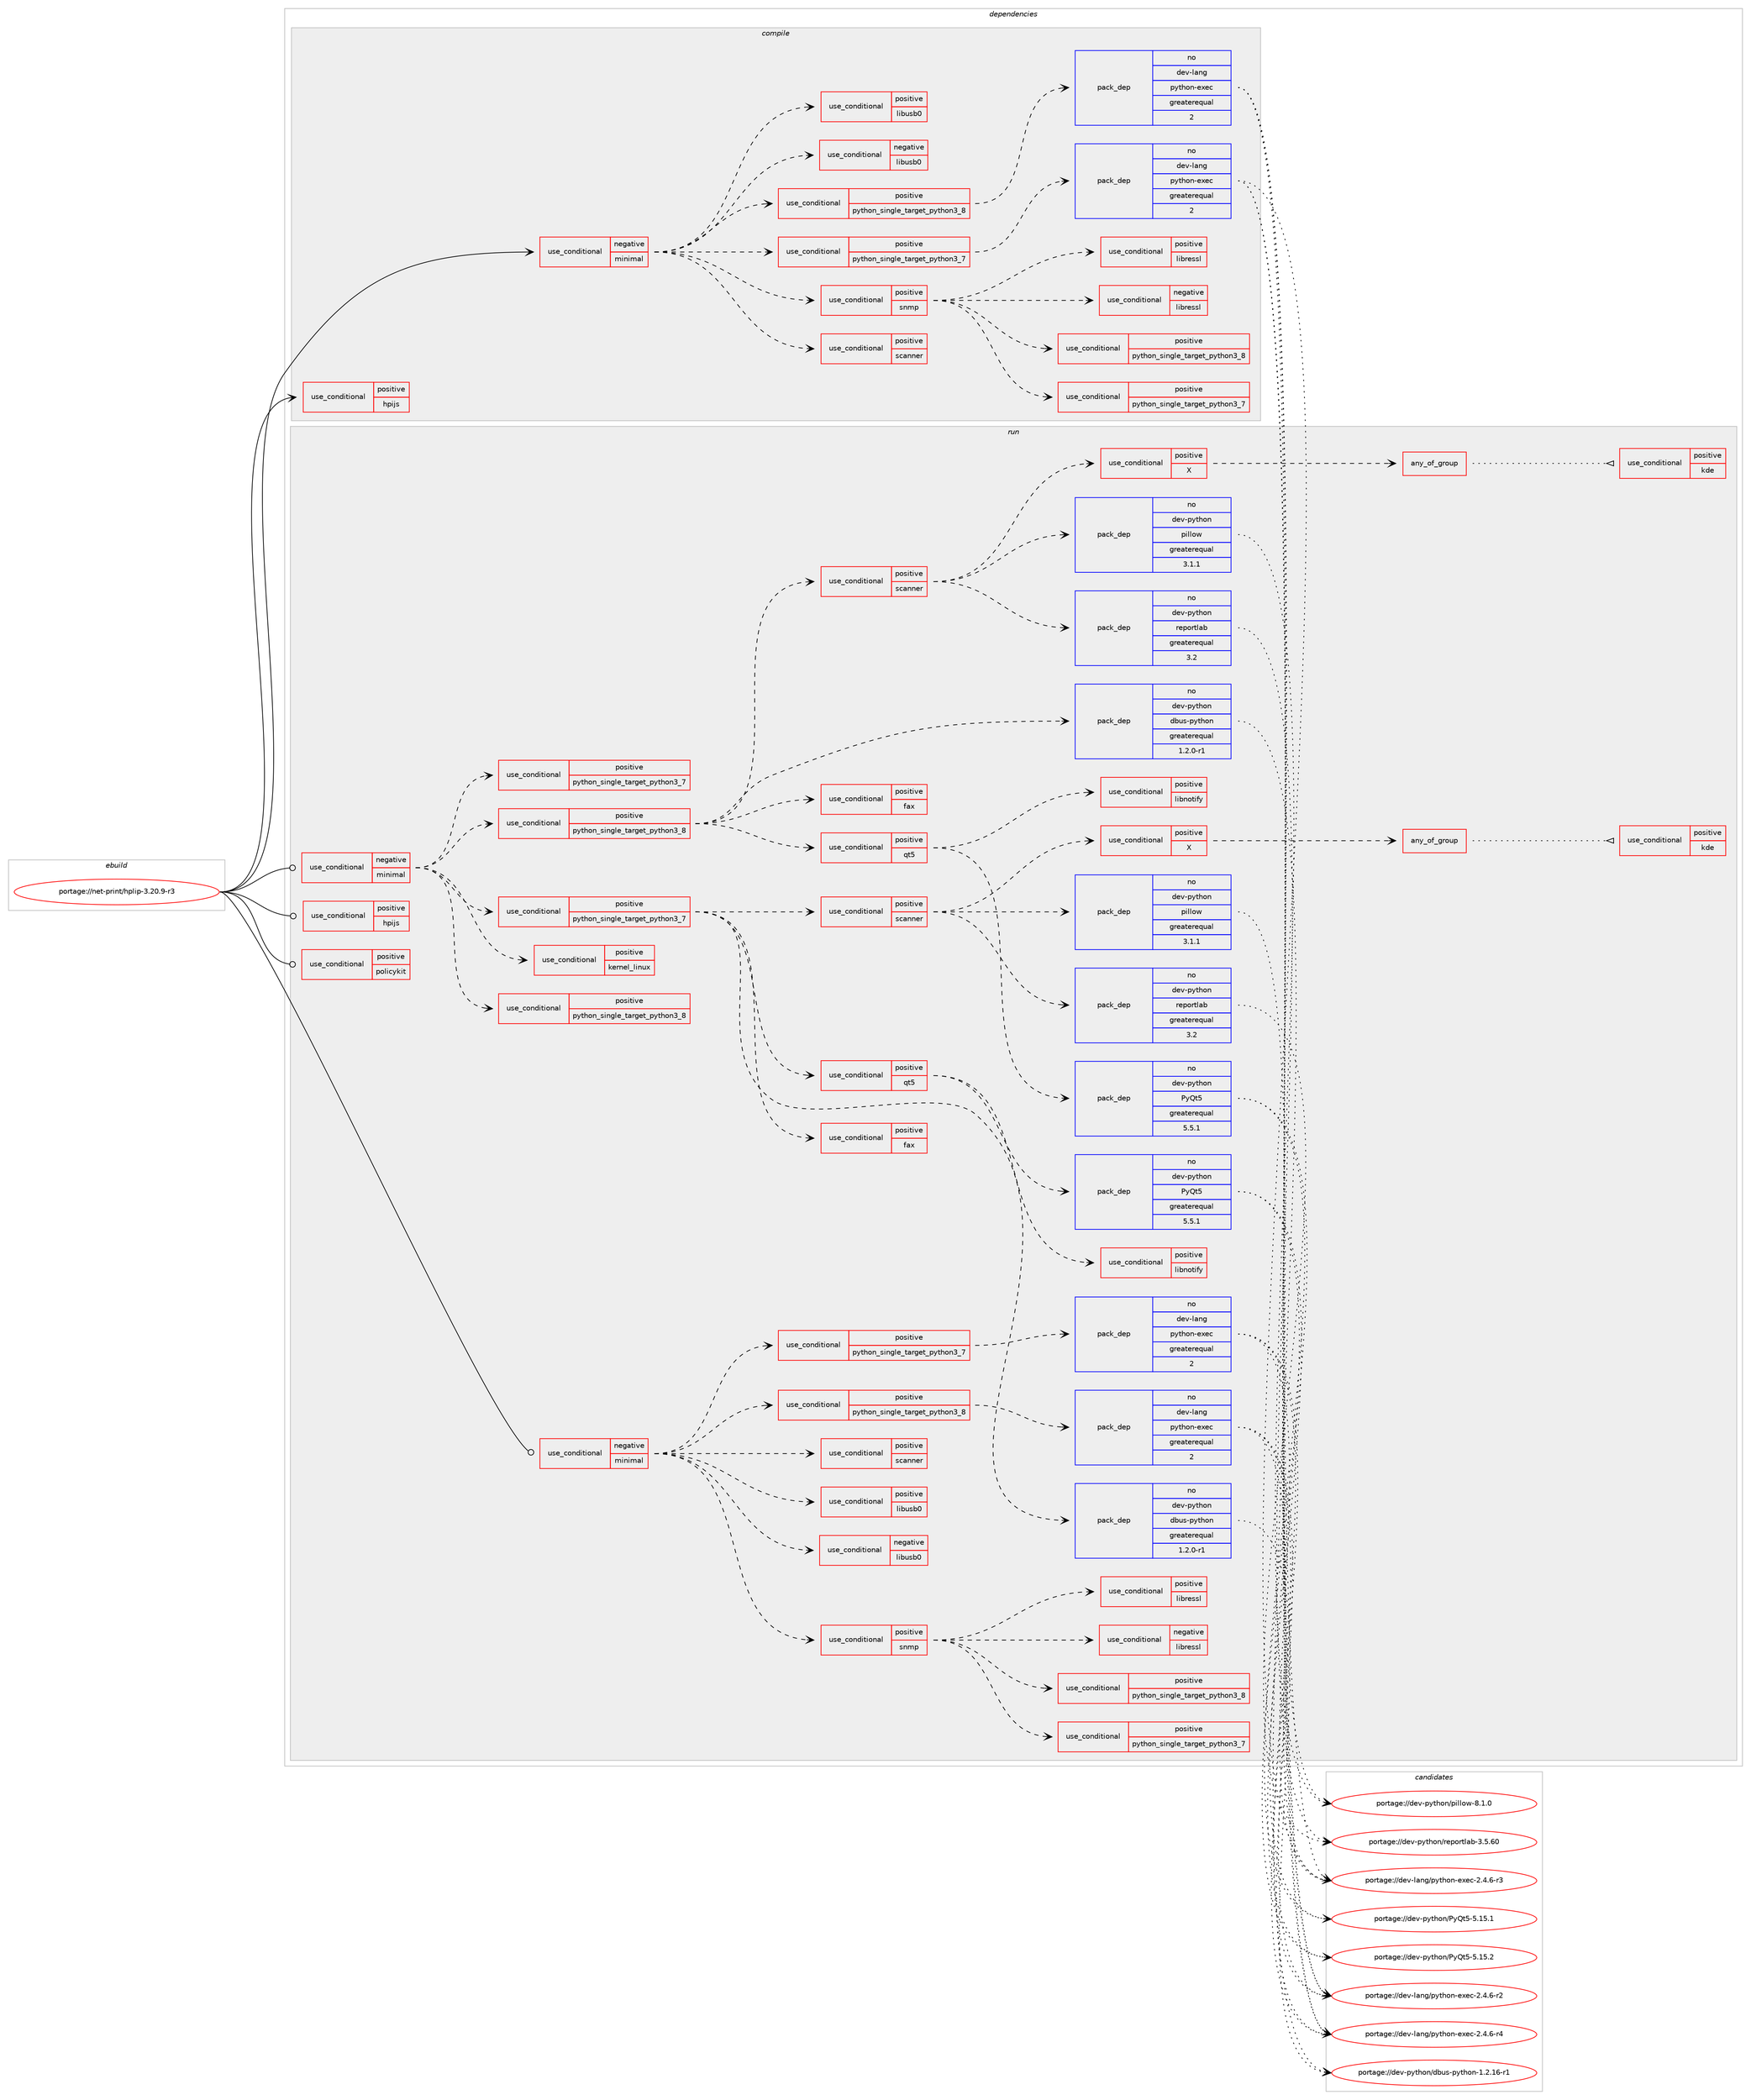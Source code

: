 digraph prolog {

# *************
# Graph options
# *************

newrank=true;
concentrate=true;
compound=true;
graph [rankdir=LR,fontname=Helvetica,fontsize=10,ranksep=1.5];#, ranksep=2.5, nodesep=0.2];
edge  [arrowhead=vee];
node  [fontname=Helvetica,fontsize=10];

# **********
# The ebuild
# **********

subgraph cluster_leftcol {
color=gray;
rank=same;
label=<<i>ebuild</i>>;
id [label="portage://net-print/hplip-3.20.9-r3", color=red, width=4, href="../net-print/hplip-3.20.9-r3.svg"];
}

# ****************
# The dependencies
# ****************

subgraph cluster_midcol {
color=gray;
label=<<i>dependencies</i>>;
subgraph cluster_compile {
fillcolor="#eeeeee";
style=filled;
label=<<i>compile</i>>;
subgraph cond1633 {
dependency2398 [label=<<TABLE BORDER="0" CELLBORDER="1" CELLSPACING="0" CELLPADDING="4"><TR><TD ROWSPAN="3" CELLPADDING="10">use_conditional</TD></TR><TR><TD>negative</TD></TR><TR><TD>minimal</TD></TR></TABLE>>, shape=none, color=red];
subgraph cond1634 {
dependency2399 [label=<<TABLE BORDER="0" CELLBORDER="1" CELLSPACING="0" CELLPADDING="4"><TR><TD ROWSPAN="3" CELLPADDING="10">use_conditional</TD></TR><TR><TD>positive</TD></TR><TR><TD>python_single_target_python3_7</TD></TR></TABLE>>, shape=none, color=red];
# *** BEGIN UNKNOWN DEPENDENCY TYPE (TODO) ***
# dependency2399 -> package_dependency(portage://net-print/hplip-3.20.9-r3,install,no,dev-lang,python,none,[,,],[slot(3.7)],[use(enable(threads),positive),use(enable(xml),none)])
# *** END UNKNOWN DEPENDENCY TYPE (TODO) ***

subgraph pack722 {
dependency2400 [label=<<TABLE BORDER="0" CELLBORDER="1" CELLSPACING="0" CELLPADDING="4" WIDTH="220"><TR><TD ROWSPAN="6" CELLPADDING="30">pack_dep</TD></TR><TR><TD WIDTH="110">no</TD></TR><TR><TD>dev-lang</TD></TR><TR><TD>python-exec</TD></TR><TR><TD>greaterequal</TD></TR><TR><TD>2</TD></TR></TABLE>>, shape=none, color=blue];
}
dependency2399:e -> dependency2400:w [weight=20,style="dashed",arrowhead="vee"];
}
dependency2398:e -> dependency2399:w [weight=20,style="dashed",arrowhead="vee"];
subgraph cond1635 {
dependency2401 [label=<<TABLE BORDER="0" CELLBORDER="1" CELLSPACING="0" CELLPADDING="4"><TR><TD ROWSPAN="3" CELLPADDING="10">use_conditional</TD></TR><TR><TD>positive</TD></TR><TR><TD>python_single_target_python3_8</TD></TR></TABLE>>, shape=none, color=red];
# *** BEGIN UNKNOWN DEPENDENCY TYPE (TODO) ***
# dependency2401 -> package_dependency(portage://net-print/hplip-3.20.9-r3,install,no,dev-lang,python,none,[,,],[slot(3.8)],[use(enable(threads),positive),use(enable(xml),none)])
# *** END UNKNOWN DEPENDENCY TYPE (TODO) ***

subgraph pack723 {
dependency2402 [label=<<TABLE BORDER="0" CELLBORDER="1" CELLSPACING="0" CELLPADDING="4" WIDTH="220"><TR><TD ROWSPAN="6" CELLPADDING="30">pack_dep</TD></TR><TR><TD WIDTH="110">no</TD></TR><TR><TD>dev-lang</TD></TR><TR><TD>python-exec</TD></TR><TR><TD>greaterequal</TD></TR><TR><TD>2</TD></TR></TABLE>>, shape=none, color=blue];
}
dependency2401:e -> dependency2402:w [weight=20,style="dashed",arrowhead="vee"];
}
dependency2398:e -> dependency2401:w [weight=20,style="dashed",arrowhead="vee"];
# *** BEGIN UNKNOWN DEPENDENCY TYPE (TODO) ***
# dependency2398 -> package_dependency(portage://net-print/hplip-3.20.9-r3,install,no,sys-apps,dbus,none,[,,],[],[])
# *** END UNKNOWN DEPENDENCY TYPE (TODO) ***

subgraph cond1636 {
dependency2403 [label=<<TABLE BORDER="0" CELLBORDER="1" CELLSPACING="0" CELLPADDING="4"><TR><TD ROWSPAN="3" CELLPADDING="10">use_conditional</TD></TR><TR><TD>negative</TD></TR><TR><TD>libusb0</TD></TR></TABLE>>, shape=none, color=red];
# *** BEGIN UNKNOWN DEPENDENCY TYPE (TODO) ***
# dependency2403 -> package_dependency(portage://net-print/hplip-3.20.9-r3,install,no,virtual,libusb,none,[,,],[slot(1)],[])
# *** END UNKNOWN DEPENDENCY TYPE (TODO) ***

}
dependency2398:e -> dependency2403:w [weight=20,style="dashed",arrowhead="vee"];
subgraph cond1637 {
dependency2404 [label=<<TABLE BORDER="0" CELLBORDER="1" CELLSPACING="0" CELLPADDING="4"><TR><TD ROWSPAN="3" CELLPADDING="10">use_conditional</TD></TR><TR><TD>positive</TD></TR><TR><TD>libusb0</TD></TR></TABLE>>, shape=none, color=red];
# *** BEGIN UNKNOWN DEPENDENCY TYPE (TODO) ***
# dependency2404 -> package_dependency(portage://net-print/hplip-3.20.9-r3,install,no,virtual,libusb,none,[,,],[slot(0)],[])
# *** END UNKNOWN DEPENDENCY TYPE (TODO) ***

}
dependency2398:e -> dependency2404:w [weight=20,style="dashed",arrowhead="vee"];
subgraph cond1638 {
dependency2405 [label=<<TABLE BORDER="0" CELLBORDER="1" CELLSPACING="0" CELLPADDING="4"><TR><TD ROWSPAN="3" CELLPADDING="10">use_conditional</TD></TR><TR><TD>positive</TD></TR><TR><TD>scanner</TD></TR></TABLE>>, shape=none, color=red];
# *** BEGIN UNKNOWN DEPENDENCY TYPE (TODO) ***
# dependency2405 -> package_dependency(portage://net-print/hplip-3.20.9-r3,install,no,media-gfx,sane-backends,none,[,,],[],[])
# *** END UNKNOWN DEPENDENCY TYPE (TODO) ***

}
dependency2398:e -> dependency2405:w [weight=20,style="dashed",arrowhead="vee"];
subgraph cond1639 {
dependency2406 [label=<<TABLE BORDER="0" CELLBORDER="1" CELLSPACING="0" CELLPADDING="4"><TR><TD ROWSPAN="3" CELLPADDING="10">use_conditional</TD></TR><TR><TD>positive</TD></TR><TR><TD>snmp</TD></TR></TABLE>>, shape=none, color=red];
subgraph cond1640 {
dependency2407 [label=<<TABLE BORDER="0" CELLBORDER="1" CELLSPACING="0" CELLPADDING="4"><TR><TD ROWSPAN="3" CELLPADDING="10">use_conditional</TD></TR><TR><TD>negative</TD></TR><TR><TD>libressl</TD></TR></TABLE>>, shape=none, color=red];
# *** BEGIN UNKNOWN DEPENDENCY TYPE (TODO) ***
# dependency2407 -> package_dependency(portage://net-print/hplip-3.20.9-r3,install,no,dev-libs,openssl,none,[,,],[slot(0),equal],[])
# *** END UNKNOWN DEPENDENCY TYPE (TODO) ***

}
dependency2406:e -> dependency2407:w [weight=20,style="dashed",arrowhead="vee"];
subgraph cond1641 {
dependency2408 [label=<<TABLE BORDER="0" CELLBORDER="1" CELLSPACING="0" CELLPADDING="4"><TR><TD ROWSPAN="3" CELLPADDING="10">use_conditional</TD></TR><TR><TD>positive</TD></TR><TR><TD>libressl</TD></TR></TABLE>>, shape=none, color=red];
# *** BEGIN UNKNOWN DEPENDENCY TYPE (TODO) ***
# dependency2408 -> package_dependency(portage://net-print/hplip-3.20.9-r3,install,no,dev-libs,libressl,none,[,,],any_same_slot,[])
# *** END UNKNOWN DEPENDENCY TYPE (TODO) ***

}
dependency2406:e -> dependency2408:w [weight=20,style="dashed",arrowhead="vee"];
# *** BEGIN UNKNOWN DEPENDENCY TYPE (TODO) ***
# dependency2406 -> package_dependency(portage://net-print/hplip-3.20.9-r3,install,no,net-analyzer,net-snmp,none,[,,],any_same_slot,[])
# *** END UNKNOWN DEPENDENCY TYPE (TODO) ***

subgraph cond1642 {
dependency2409 [label=<<TABLE BORDER="0" CELLBORDER="1" CELLSPACING="0" CELLPADDING="4"><TR><TD ROWSPAN="3" CELLPADDING="10">use_conditional</TD></TR><TR><TD>positive</TD></TR><TR><TD>python_single_target_python3_7</TD></TR></TABLE>>, shape=none, color=red];
# *** BEGIN UNKNOWN DEPENDENCY TYPE (TODO) ***
# dependency2409 -> package_dependency(portage://net-print/hplip-3.20.9-r3,install,no,net-dns,avahi,none,[,,],[],[use(enable(dbus),none),use(enable(python_targets_python3_7),negative)])
# *** END UNKNOWN DEPENDENCY TYPE (TODO) ***

}
dependency2406:e -> dependency2409:w [weight=20,style="dashed",arrowhead="vee"];
subgraph cond1643 {
dependency2410 [label=<<TABLE BORDER="0" CELLBORDER="1" CELLSPACING="0" CELLPADDING="4"><TR><TD ROWSPAN="3" CELLPADDING="10">use_conditional</TD></TR><TR><TD>positive</TD></TR><TR><TD>python_single_target_python3_8</TD></TR></TABLE>>, shape=none, color=red];
# *** BEGIN UNKNOWN DEPENDENCY TYPE (TODO) ***
# dependency2410 -> package_dependency(portage://net-print/hplip-3.20.9-r3,install,no,net-dns,avahi,none,[,,],[],[use(enable(dbus),none),use(enable(python_targets_python3_8),negative)])
# *** END UNKNOWN DEPENDENCY TYPE (TODO) ***

}
dependency2406:e -> dependency2410:w [weight=20,style="dashed",arrowhead="vee"];
}
dependency2398:e -> dependency2406:w [weight=20,style="dashed",arrowhead="vee"];
}
id:e -> dependency2398:w [weight=20,style="solid",arrowhead="vee"];
subgraph cond1644 {
dependency2411 [label=<<TABLE BORDER="0" CELLBORDER="1" CELLSPACING="0" CELLPADDING="4"><TR><TD ROWSPAN="3" CELLPADDING="10">use_conditional</TD></TR><TR><TD>positive</TD></TR><TR><TD>hpijs</TD></TR></TABLE>>, shape=none, color=red];
# *** BEGIN UNKNOWN DEPENDENCY TYPE (TODO) ***
# dependency2411 -> package_dependency(portage://net-print/hplip-3.20.9-r3,install,no,net-print,cups-filters,none,[,,],[],[use(enable(foomatic),none)])
# *** END UNKNOWN DEPENDENCY TYPE (TODO) ***

}
id:e -> dependency2411:w [weight=20,style="solid",arrowhead="vee"];
# *** BEGIN UNKNOWN DEPENDENCY TYPE (TODO) ***
# id -> package_dependency(portage://net-print/hplip-3.20.9-r3,install,no,net-print,cups,none,[,,],[],[])
# *** END UNKNOWN DEPENDENCY TYPE (TODO) ***

# *** BEGIN UNKNOWN DEPENDENCY TYPE (TODO) ***
# id -> package_dependency(portage://net-print/hplip-3.20.9-r3,install,no,virtual,jpeg,none,[,,],[slot(0)],[])
# *** END UNKNOWN DEPENDENCY TYPE (TODO) ***

}
subgraph cluster_compileandrun {
fillcolor="#eeeeee";
style=filled;
label=<<i>compile and run</i>>;
}
subgraph cluster_run {
fillcolor="#eeeeee";
style=filled;
label=<<i>run</i>>;
subgraph cond1645 {
dependency2412 [label=<<TABLE BORDER="0" CELLBORDER="1" CELLSPACING="0" CELLPADDING="4"><TR><TD ROWSPAN="3" CELLPADDING="10">use_conditional</TD></TR><TR><TD>negative</TD></TR><TR><TD>minimal</TD></TR></TABLE>>, shape=none, color=red];
subgraph cond1646 {
dependency2413 [label=<<TABLE BORDER="0" CELLBORDER="1" CELLSPACING="0" CELLPADDING="4"><TR><TD ROWSPAN="3" CELLPADDING="10">use_conditional</TD></TR><TR><TD>positive</TD></TR><TR><TD>python_single_target_python3_7</TD></TR></TABLE>>, shape=none, color=red];
# *** BEGIN UNKNOWN DEPENDENCY TYPE (TODO) ***
# dependency2413 -> package_dependency(portage://net-print/hplip-3.20.9-r3,run,no,dev-lang,python,none,[,,],[slot(3.7)],[use(enable(threads),positive),use(enable(xml),none)])
# *** END UNKNOWN DEPENDENCY TYPE (TODO) ***

subgraph pack724 {
dependency2414 [label=<<TABLE BORDER="0" CELLBORDER="1" CELLSPACING="0" CELLPADDING="4" WIDTH="220"><TR><TD ROWSPAN="6" CELLPADDING="30">pack_dep</TD></TR><TR><TD WIDTH="110">no</TD></TR><TR><TD>dev-lang</TD></TR><TR><TD>python-exec</TD></TR><TR><TD>greaterequal</TD></TR><TR><TD>2</TD></TR></TABLE>>, shape=none, color=blue];
}
dependency2413:e -> dependency2414:w [weight=20,style="dashed",arrowhead="vee"];
}
dependency2412:e -> dependency2413:w [weight=20,style="dashed",arrowhead="vee"];
subgraph cond1647 {
dependency2415 [label=<<TABLE BORDER="0" CELLBORDER="1" CELLSPACING="0" CELLPADDING="4"><TR><TD ROWSPAN="3" CELLPADDING="10">use_conditional</TD></TR><TR><TD>positive</TD></TR><TR><TD>python_single_target_python3_8</TD></TR></TABLE>>, shape=none, color=red];
# *** BEGIN UNKNOWN DEPENDENCY TYPE (TODO) ***
# dependency2415 -> package_dependency(portage://net-print/hplip-3.20.9-r3,run,no,dev-lang,python,none,[,,],[slot(3.8)],[use(enable(threads),positive),use(enable(xml),none)])
# *** END UNKNOWN DEPENDENCY TYPE (TODO) ***

subgraph pack725 {
dependency2416 [label=<<TABLE BORDER="0" CELLBORDER="1" CELLSPACING="0" CELLPADDING="4" WIDTH="220"><TR><TD ROWSPAN="6" CELLPADDING="30">pack_dep</TD></TR><TR><TD WIDTH="110">no</TD></TR><TR><TD>dev-lang</TD></TR><TR><TD>python-exec</TD></TR><TR><TD>greaterequal</TD></TR><TR><TD>2</TD></TR></TABLE>>, shape=none, color=blue];
}
dependency2415:e -> dependency2416:w [weight=20,style="dashed",arrowhead="vee"];
}
dependency2412:e -> dependency2415:w [weight=20,style="dashed",arrowhead="vee"];
# *** BEGIN UNKNOWN DEPENDENCY TYPE (TODO) ***
# dependency2412 -> package_dependency(portage://net-print/hplip-3.20.9-r3,run,no,sys-apps,dbus,none,[,,],[],[])
# *** END UNKNOWN DEPENDENCY TYPE (TODO) ***

subgraph cond1648 {
dependency2417 [label=<<TABLE BORDER="0" CELLBORDER="1" CELLSPACING="0" CELLPADDING="4"><TR><TD ROWSPAN="3" CELLPADDING="10">use_conditional</TD></TR><TR><TD>negative</TD></TR><TR><TD>libusb0</TD></TR></TABLE>>, shape=none, color=red];
# *** BEGIN UNKNOWN DEPENDENCY TYPE (TODO) ***
# dependency2417 -> package_dependency(portage://net-print/hplip-3.20.9-r3,run,no,virtual,libusb,none,[,,],[slot(1)],[])
# *** END UNKNOWN DEPENDENCY TYPE (TODO) ***

}
dependency2412:e -> dependency2417:w [weight=20,style="dashed",arrowhead="vee"];
subgraph cond1649 {
dependency2418 [label=<<TABLE BORDER="0" CELLBORDER="1" CELLSPACING="0" CELLPADDING="4"><TR><TD ROWSPAN="3" CELLPADDING="10">use_conditional</TD></TR><TR><TD>positive</TD></TR><TR><TD>libusb0</TD></TR></TABLE>>, shape=none, color=red];
# *** BEGIN UNKNOWN DEPENDENCY TYPE (TODO) ***
# dependency2418 -> package_dependency(portage://net-print/hplip-3.20.9-r3,run,no,virtual,libusb,none,[,,],[slot(0)],[])
# *** END UNKNOWN DEPENDENCY TYPE (TODO) ***

}
dependency2412:e -> dependency2418:w [weight=20,style="dashed",arrowhead="vee"];
subgraph cond1650 {
dependency2419 [label=<<TABLE BORDER="0" CELLBORDER="1" CELLSPACING="0" CELLPADDING="4"><TR><TD ROWSPAN="3" CELLPADDING="10">use_conditional</TD></TR><TR><TD>positive</TD></TR><TR><TD>scanner</TD></TR></TABLE>>, shape=none, color=red];
# *** BEGIN UNKNOWN DEPENDENCY TYPE (TODO) ***
# dependency2419 -> package_dependency(portage://net-print/hplip-3.20.9-r3,run,no,media-gfx,sane-backends,none,[,,],[],[])
# *** END UNKNOWN DEPENDENCY TYPE (TODO) ***

}
dependency2412:e -> dependency2419:w [weight=20,style="dashed",arrowhead="vee"];
subgraph cond1651 {
dependency2420 [label=<<TABLE BORDER="0" CELLBORDER="1" CELLSPACING="0" CELLPADDING="4"><TR><TD ROWSPAN="3" CELLPADDING="10">use_conditional</TD></TR><TR><TD>positive</TD></TR><TR><TD>snmp</TD></TR></TABLE>>, shape=none, color=red];
subgraph cond1652 {
dependency2421 [label=<<TABLE BORDER="0" CELLBORDER="1" CELLSPACING="0" CELLPADDING="4"><TR><TD ROWSPAN="3" CELLPADDING="10">use_conditional</TD></TR><TR><TD>negative</TD></TR><TR><TD>libressl</TD></TR></TABLE>>, shape=none, color=red];
# *** BEGIN UNKNOWN DEPENDENCY TYPE (TODO) ***
# dependency2421 -> package_dependency(portage://net-print/hplip-3.20.9-r3,run,no,dev-libs,openssl,none,[,,],[slot(0),equal],[])
# *** END UNKNOWN DEPENDENCY TYPE (TODO) ***

}
dependency2420:e -> dependency2421:w [weight=20,style="dashed",arrowhead="vee"];
subgraph cond1653 {
dependency2422 [label=<<TABLE BORDER="0" CELLBORDER="1" CELLSPACING="0" CELLPADDING="4"><TR><TD ROWSPAN="3" CELLPADDING="10">use_conditional</TD></TR><TR><TD>positive</TD></TR><TR><TD>libressl</TD></TR></TABLE>>, shape=none, color=red];
# *** BEGIN UNKNOWN DEPENDENCY TYPE (TODO) ***
# dependency2422 -> package_dependency(portage://net-print/hplip-3.20.9-r3,run,no,dev-libs,libressl,none,[,,],any_same_slot,[])
# *** END UNKNOWN DEPENDENCY TYPE (TODO) ***

}
dependency2420:e -> dependency2422:w [weight=20,style="dashed",arrowhead="vee"];
# *** BEGIN UNKNOWN DEPENDENCY TYPE (TODO) ***
# dependency2420 -> package_dependency(portage://net-print/hplip-3.20.9-r3,run,no,net-analyzer,net-snmp,none,[,,],any_same_slot,[])
# *** END UNKNOWN DEPENDENCY TYPE (TODO) ***

subgraph cond1654 {
dependency2423 [label=<<TABLE BORDER="0" CELLBORDER="1" CELLSPACING="0" CELLPADDING="4"><TR><TD ROWSPAN="3" CELLPADDING="10">use_conditional</TD></TR><TR><TD>positive</TD></TR><TR><TD>python_single_target_python3_7</TD></TR></TABLE>>, shape=none, color=red];
# *** BEGIN UNKNOWN DEPENDENCY TYPE (TODO) ***
# dependency2423 -> package_dependency(portage://net-print/hplip-3.20.9-r3,run,no,net-dns,avahi,none,[,,],[],[use(enable(dbus),none),use(enable(python_targets_python3_7),negative)])
# *** END UNKNOWN DEPENDENCY TYPE (TODO) ***

}
dependency2420:e -> dependency2423:w [weight=20,style="dashed",arrowhead="vee"];
subgraph cond1655 {
dependency2424 [label=<<TABLE BORDER="0" CELLBORDER="1" CELLSPACING="0" CELLPADDING="4"><TR><TD ROWSPAN="3" CELLPADDING="10">use_conditional</TD></TR><TR><TD>positive</TD></TR><TR><TD>python_single_target_python3_8</TD></TR></TABLE>>, shape=none, color=red];
# *** BEGIN UNKNOWN DEPENDENCY TYPE (TODO) ***
# dependency2424 -> package_dependency(portage://net-print/hplip-3.20.9-r3,run,no,net-dns,avahi,none,[,,],[],[use(enable(dbus),none),use(enable(python_targets_python3_8),negative)])
# *** END UNKNOWN DEPENDENCY TYPE (TODO) ***

}
dependency2420:e -> dependency2424:w [weight=20,style="dashed",arrowhead="vee"];
}
dependency2412:e -> dependency2420:w [weight=20,style="dashed",arrowhead="vee"];
}
id:e -> dependency2412:w [weight=20,style="solid",arrowhead="odot"];
subgraph cond1656 {
dependency2425 [label=<<TABLE BORDER="0" CELLBORDER="1" CELLSPACING="0" CELLPADDING="4"><TR><TD ROWSPAN="3" CELLPADDING="10">use_conditional</TD></TR><TR><TD>negative</TD></TR><TR><TD>minimal</TD></TR></TABLE>>, shape=none, color=red];
subgraph cond1657 {
dependency2426 [label=<<TABLE BORDER="0" CELLBORDER="1" CELLSPACING="0" CELLPADDING="4"><TR><TD ROWSPAN="3" CELLPADDING="10">use_conditional</TD></TR><TR><TD>positive</TD></TR><TR><TD>python_single_target_python3_7</TD></TR></TABLE>>, shape=none, color=red];
# *** BEGIN UNKNOWN DEPENDENCY TYPE (TODO) ***
# dependency2426 -> package_dependency(portage://net-print/hplip-3.20.9-r3,run,no,dev-python,pygobject,none,[,,],[slot(3)],[use(enable(python_targets_python3_7),negative)])
# *** END UNKNOWN DEPENDENCY TYPE (TODO) ***

}
dependency2425:e -> dependency2426:w [weight=20,style="dashed",arrowhead="vee"];
subgraph cond1658 {
dependency2427 [label=<<TABLE BORDER="0" CELLBORDER="1" CELLSPACING="0" CELLPADDING="4"><TR><TD ROWSPAN="3" CELLPADDING="10">use_conditional</TD></TR><TR><TD>positive</TD></TR><TR><TD>python_single_target_python3_8</TD></TR></TABLE>>, shape=none, color=red];
# *** BEGIN UNKNOWN DEPENDENCY TYPE (TODO) ***
# dependency2427 -> package_dependency(portage://net-print/hplip-3.20.9-r3,run,no,dev-python,pygobject,none,[,,],[slot(3)],[use(enable(python_targets_python3_8),negative)])
# *** END UNKNOWN DEPENDENCY TYPE (TODO) ***

}
dependency2425:e -> dependency2427:w [weight=20,style="dashed",arrowhead="vee"];
subgraph cond1659 {
dependency2428 [label=<<TABLE BORDER="0" CELLBORDER="1" CELLSPACING="0" CELLPADDING="4"><TR><TD ROWSPAN="3" CELLPADDING="10">use_conditional</TD></TR><TR><TD>positive</TD></TR><TR><TD>kernel_linux</TD></TR></TABLE>>, shape=none, color=red];
# *** BEGIN UNKNOWN DEPENDENCY TYPE (TODO) ***
# dependency2428 -> package_dependency(portage://net-print/hplip-3.20.9-r3,run,no,virtual,udev,none,[,,],[],[])
# *** END UNKNOWN DEPENDENCY TYPE (TODO) ***

}
dependency2425:e -> dependency2428:w [weight=20,style="dashed",arrowhead="vee"];
subgraph cond1660 {
dependency2429 [label=<<TABLE BORDER="0" CELLBORDER="1" CELLSPACING="0" CELLPADDING="4"><TR><TD ROWSPAN="3" CELLPADDING="10">use_conditional</TD></TR><TR><TD>positive</TD></TR><TR><TD>python_single_target_python3_7</TD></TR></TABLE>>, shape=none, color=red];
subgraph pack726 {
dependency2430 [label=<<TABLE BORDER="0" CELLBORDER="1" CELLSPACING="0" CELLPADDING="4" WIDTH="220"><TR><TD ROWSPAN="6" CELLPADDING="30">pack_dep</TD></TR><TR><TD WIDTH="110">no</TD></TR><TR><TD>dev-python</TD></TR><TR><TD>dbus-python</TD></TR><TR><TD>greaterequal</TD></TR><TR><TD>1.2.0-r1</TD></TR></TABLE>>, shape=none, color=blue];
}
dependency2429:e -> dependency2430:w [weight=20,style="dashed",arrowhead="vee"];
# *** BEGIN UNKNOWN DEPENDENCY TYPE (TODO) ***
# dependency2429 -> package_dependency(portage://net-print/hplip-3.20.9-r3,run,no,dev-python,distro,none,[,,],[],[use(enable(python_targets_python3_7),negative)])
# *** END UNKNOWN DEPENDENCY TYPE (TODO) ***

subgraph cond1661 {
dependency2431 [label=<<TABLE BORDER="0" CELLBORDER="1" CELLSPACING="0" CELLPADDING="4"><TR><TD ROWSPAN="3" CELLPADDING="10">use_conditional</TD></TR><TR><TD>positive</TD></TR><TR><TD>fax</TD></TR></TABLE>>, shape=none, color=red];
# *** BEGIN UNKNOWN DEPENDENCY TYPE (TODO) ***
# dependency2431 -> package_dependency(portage://net-print/hplip-3.20.9-r3,run,no,dev-python,reportlab,none,[,,],[],[use(enable(python_targets_python3_7),negative)])
# *** END UNKNOWN DEPENDENCY TYPE (TODO) ***

}
dependency2429:e -> dependency2431:w [weight=20,style="dashed",arrowhead="vee"];
subgraph cond1662 {
dependency2432 [label=<<TABLE BORDER="0" CELLBORDER="1" CELLSPACING="0" CELLPADDING="4"><TR><TD ROWSPAN="3" CELLPADDING="10">use_conditional</TD></TR><TR><TD>positive</TD></TR><TR><TD>qt5</TD></TR></TABLE>>, shape=none, color=red];
subgraph pack727 {
dependency2433 [label=<<TABLE BORDER="0" CELLBORDER="1" CELLSPACING="0" CELLPADDING="4" WIDTH="220"><TR><TD ROWSPAN="6" CELLPADDING="30">pack_dep</TD></TR><TR><TD WIDTH="110">no</TD></TR><TR><TD>dev-python</TD></TR><TR><TD>PyQt5</TD></TR><TR><TD>greaterequal</TD></TR><TR><TD>5.5.1</TD></TR></TABLE>>, shape=none, color=blue];
}
dependency2432:e -> dependency2433:w [weight=20,style="dashed",arrowhead="vee"];
subgraph cond1663 {
dependency2434 [label=<<TABLE BORDER="0" CELLBORDER="1" CELLSPACING="0" CELLPADDING="4"><TR><TD ROWSPAN="3" CELLPADDING="10">use_conditional</TD></TR><TR><TD>positive</TD></TR><TR><TD>libnotify</TD></TR></TABLE>>, shape=none, color=red];
# *** BEGIN UNKNOWN DEPENDENCY TYPE (TODO) ***
# dependency2434 -> package_dependency(portage://net-print/hplip-3.20.9-r3,run,no,dev-python,notify2,none,[,,],[],[use(enable(python_targets_python3_7),negative)])
# *** END UNKNOWN DEPENDENCY TYPE (TODO) ***

}
dependency2432:e -> dependency2434:w [weight=20,style="dashed",arrowhead="vee"];
}
dependency2429:e -> dependency2432:w [weight=20,style="dashed",arrowhead="vee"];
subgraph cond1664 {
dependency2435 [label=<<TABLE BORDER="0" CELLBORDER="1" CELLSPACING="0" CELLPADDING="4"><TR><TD ROWSPAN="3" CELLPADDING="10">use_conditional</TD></TR><TR><TD>positive</TD></TR><TR><TD>scanner</TD></TR></TABLE>>, shape=none, color=red];
subgraph pack728 {
dependency2436 [label=<<TABLE BORDER="0" CELLBORDER="1" CELLSPACING="0" CELLPADDING="4" WIDTH="220"><TR><TD ROWSPAN="6" CELLPADDING="30">pack_dep</TD></TR><TR><TD WIDTH="110">no</TD></TR><TR><TD>dev-python</TD></TR><TR><TD>reportlab</TD></TR><TR><TD>greaterequal</TD></TR><TR><TD>3.2</TD></TR></TABLE>>, shape=none, color=blue];
}
dependency2435:e -> dependency2436:w [weight=20,style="dashed",arrowhead="vee"];
subgraph pack729 {
dependency2437 [label=<<TABLE BORDER="0" CELLBORDER="1" CELLSPACING="0" CELLPADDING="4" WIDTH="220"><TR><TD ROWSPAN="6" CELLPADDING="30">pack_dep</TD></TR><TR><TD WIDTH="110">no</TD></TR><TR><TD>dev-python</TD></TR><TR><TD>pillow</TD></TR><TR><TD>greaterequal</TD></TR><TR><TD>3.1.1</TD></TR></TABLE>>, shape=none, color=blue];
}
dependency2435:e -> dependency2437:w [weight=20,style="dashed",arrowhead="vee"];
subgraph cond1665 {
dependency2438 [label=<<TABLE BORDER="0" CELLBORDER="1" CELLSPACING="0" CELLPADDING="4"><TR><TD ROWSPAN="3" CELLPADDING="10">use_conditional</TD></TR><TR><TD>positive</TD></TR><TR><TD>X</TD></TR></TABLE>>, shape=none, color=red];
subgraph any43 {
dependency2439 [label=<<TABLE BORDER="0" CELLBORDER="1" CELLSPACING="0" CELLPADDING="4"><TR><TD CELLPADDING="10">any_of_group</TD></TR></TABLE>>, shape=none, color=red];subgraph cond1666 {
dependency2440 [label=<<TABLE BORDER="0" CELLBORDER="1" CELLSPACING="0" CELLPADDING="4"><TR><TD ROWSPAN="3" CELLPADDING="10">use_conditional</TD></TR><TR><TD>positive</TD></TR><TR><TD>kde</TD></TR></TABLE>>, shape=none, color=red];
# *** BEGIN UNKNOWN DEPENDENCY TYPE (TODO) ***
# dependency2440 -> package_dependency(portage://net-print/hplip-3.20.9-r3,run,no,kde-misc,skanlite,none,[,,],[],[])
# *** END UNKNOWN DEPENDENCY TYPE (TODO) ***

}
dependency2439:e -> dependency2440:w [weight=20,style="dotted",arrowhead="oinv"];
# *** BEGIN UNKNOWN DEPENDENCY TYPE (TODO) ***
# dependency2439 -> package_dependency(portage://net-print/hplip-3.20.9-r3,run,no,media-gfx,xsane,none,[,,],[],[])
# *** END UNKNOWN DEPENDENCY TYPE (TODO) ***

# *** BEGIN UNKNOWN DEPENDENCY TYPE (TODO) ***
# dependency2439 -> package_dependency(portage://net-print/hplip-3.20.9-r3,run,no,media-gfx,sane-frontends,none,[,,],[],[])
# *** END UNKNOWN DEPENDENCY TYPE (TODO) ***

}
dependency2438:e -> dependency2439:w [weight=20,style="dashed",arrowhead="vee"];
}
dependency2435:e -> dependency2438:w [weight=20,style="dashed",arrowhead="vee"];
}
dependency2429:e -> dependency2435:w [weight=20,style="dashed",arrowhead="vee"];
}
dependency2425:e -> dependency2429:w [weight=20,style="dashed",arrowhead="vee"];
subgraph cond1667 {
dependency2441 [label=<<TABLE BORDER="0" CELLBORDER="1" CELLSPACING="0" CELLPADDING="4"><TR><TD ROWSPAN="3" CELLPADDING="10">use_conditional</TD></TR><TR><TD>positive</TD></TR><TR><TD>python_single_target_python3_8</TD></TR></TABLE>>, shape=none, color=red];
subgraph pack730 {
dependency2442 [label=<<TABLE BORDER="0" CELLBORDER="1" CELLSPACING="0" CELLPADDING="4" WIDTH="220"><TR><TD ROWSPAN="6" CELLPADDING="30">pack_dep</TD></TR><TR><TD WIDTH="110">no</TD></TR><TR><TD>dev-python</TD></TR><TR><TD>dbus-python</TD></TR><TR><TD>greaterequal</TD></TR><TR><TD>1.2.0-r1</TD></TR></TABLE>>, shape=none, color=blue];
}
dependency2441:e -> dependency2442:w [weight=20,style="dashed",arrowhead="vee"];
# *** BEGIN UNKNOWN DEPENDENCY TYPE (TODO) ***
# dependency2441 -> package_dependency(portage://net-print/hplip-3.20.9-r3,run,no,dev-python,distro,none,[,,],[],[use(enable(python_targets_python3_8),negative)])
# *** END UNKNOWN DEPENDENCY TYPE (TODO) ***

subgraph cond1668 {
dependency2443 [label=<<TABLE BORDER="0" CELLBORDER="1" CELLSPACING="0" CELLPADDING="4"><TR><TD ROWSPAN="3" CELLPADDING="10">use_conditional</TD></TR><TR><TD>positive</TD></TR><TR><TD>fax</TD></TR></TABLE>>, shape=none, color=red];
# *** BEGIN UNKNOWN DEPENDENCY TYPE (TODO) ***
# dependency2443 -> package_dependency(portage://net-print/hplip-3.20.9-r3,run,no,dev-python,reportlab,none,[,,],[],[use(enable(python_targets_python3_8),negative)])
# *** END UNKNOWN DEPENDENCY TYPE (TODO) ***

}
dependency2441:e -> dependency2443:w [weight=20,style="dashed",arrowhead="vee"];
subgraph cond1669 {
dependency2444 [label=<<TABLE BORDER="0" CELLBORDER="1" CELLSPACING="0" CELLPADDING="4"><TR><TD ROWSPAN="3" CELLPADDING="10">use_conditional</TD></TR><TR><TD>positive</TD></TR><TR><TD>qt5</TD></TR></TABLE>>, shape=none, color=red];
subgraph pack731 {
dependency2445 [label=<<TABLE BORDER="0" CELLBORDER="1" CELLSPACING="0" CELLPADDING="4" WIDTH="220"><TR><TD ROWSPAN="6" CELLPADDING="30">pack_dep</TD></TR><TR><TD WIDTH="110">no</TD></TR><TR><TD>dev-python</TD></TR><TR><TD>PyQt5</TD></TR><TR><TD>greaterequal</TD></TR><TR><TD>5.5.1</TD></TR></TABLE>>, shape=none, color=blue];
}
dependency2444:e -> dependency2445:w [weight=20,style="dashed",arrowhead="vee"];
subgraph cond1670 {
dependency2446 [label=<<TABLE BORDER="0" CELLBORDER="1" CELLSPACING="0" CELLPADDING="4"><TR><TD ROWSPAN="3" CELLPADDING="10">use_conditional</TD></TR><TR><TD>positive</TD></TR><TR><TD>libnotify</TD></TR></TABLE>>, shape=none, color=red];
# *** BEGIN UNKNOWN DEPENDENCY TYPE (TODO) ***
# dependency2446 -> package_dependency(portage://net-print/hplip-3.20.9-r3,run,no,dev-python,notify2,none,[,,],[],[use(enable(python_targets_python3_8),negative)])
# *** END UNKNOWN DEPENDENCY TYPE (TODO) ***

}
dependency2444:e -> dependency2446:w [weight=20,style="dashed",arrowhead="vee"];
}
dependency2441:e -> dependency2444:w [weight=20,style="dashed",arrowhead="vee"];
subgraph cond1671 {
dependency2447 [label=<<TABLE BORDER="0" CELLBORDER="1" CELLSPACING="0" CELLPADDING="4"><TR><TD ROWSPAN="3" CELLPADDING="10">use_conditional</TD></TR><TR><TD>positive</TD></TR><TR><TD>scanner</TD></TR></TABLE>>, shape=none, color=red];
subgraph pack732 {
dependency2448 [label=<<TABLE BORDER="0" CELLBORDER="1" CELLSPACING="0" CELLPADDING="4" WIDTH="220"><TR><TD ROWSPAN="6" CELLPADDING="30">pack_dep</TD></TR><TR><TD WIDTH="110">no</TD></TR><TR><TD>dev-python</TD></TR><TR><TD>reportlab</TD></TR><TR><TD>greaterequal</TD></TR><TR><TD>3.2</TD></TR></TABLE>>, shape=none, color=blue];
}
dependency2447:e -> dependency2448:w [weight=20,style="dashed",arrowhead="vee"];
subgraph pack733 {
dependency2449 [label=<<TABLE BORDER="0" CELLBORDER="1" CELLSPACING="0" CELLPADDING="4" WIDTH="220"><TR><TD ROWSPAN="6" CELLPADDING="30">pack_dep</TD></TR><TR><TD WIDTH="110">no</TD></TR><TR><TD>dev-python</TD></TR><TR><TD>pillow</TD></TR><TR><TD>greaterequal</TD></TR><TR><TD>3.1.1</TD></TR></TABLE>>, shape=none, color=blue];
}
dependency2447:e -> dependency2449:w [weight=20,style="dashed",arrowhead="vee"];
subgraph cond1672 {
dependency2450 [label=<<TABLE BORDER="0" CELLBORDER="1" CELLSPACING="0" CELLPADDING="4"><TR><TD ROWSPAN="3" CELLPADDING="10">use_conditional</TD></TR><TR><TD>positive</TD></TR><TR><TD>X</TD></TR></TABLE>>, shape=none, color=red];
subgraph any44 {
dependency2451 [label=<<TABLE BORDER="0" CELLBORDER="1" CELLSPACING="0" CELLPADDING="4"><TR><TD CELLPADDING="10">any_of_group</TD></TR></TABLE>>, shape=none, color=red];subgraph cond1673 {
dependency2452 [label=<<TABLE BORDER="0" CELLBORDER="1" CELLSPACING="0" CELLPADDING="4"><TR><TD ROWSPAN="3" CELLPADDING="10">use_conditional</TD></TR><TR><TD>positive</TD></TR><TR><TD>kde</TD></TR></TABLE>>, shape=none, color=red];
# *** BEGIN UNKNOWN DEPENDENCY TYPE (TODO) ***
# dependency2452 -> package_dependency(portage://net-print/hplip-3.20.9-r3,run,no,kde-misc,skanlite,none,[,,],[],[])
# *** END UNKNOWN DEPENDENCY TYPE (TODO) ***

}
dependency2451:e -> dependency2452:w [weight=20,style="dotted",arrowhead="oinv"];
# *** BEGIN UNKNOWN DEPENDENCY TYPE (TODO) ***
# dependency2451 -> package_dependency(portage://net-print/hplip-3.20.9-r3,run,no,media-gfx,xsane,none,[,,],[],[])
# *** END UNKNOWN DEPENDENCY TYPE (TODO) ***

# *** BEGIN UNKNOWN DEPENDENCY TYPE (TODO) ***
# dependency2451 -> package_dependency(portage://net-print/hplip-3.20.9-r3,run,no,media-gfx,sane-frontends,none,[,,],[],[])
# *** END UNKNOWN DEPENDENCY TYPE (TODO) ***

}
dependency2450:e -> dependency2451:w [weight=20,style="dashed",arrowhead="vee"];
}
dependency2447:e -> dependency2450:w [weight=20,style="dashed",arrowhead="vee"];
}
dependency2441:e -> dependency2447:w [weight=20,style="dashed",arrowhead="vee"];
}
dependency2425:e -> dependency2441:w [weight=20,style="dashed",arrowhead="vee"];
}
id:e -> dependency2425:w [weight=20,style="solid",arrowhead="odot"];
subgraph cond1674 {
dependency2453 [label=<<TABLE BORDER="0" CELLBORDER="1" CELLSPACING="0" CELLPADDING="4"><TR><TD ROWSPAN="3" CELLPADDING="10">use_conditional</TD></TR><TR><TD>positive</TD></TR><TR><TD>hpijs</TD></TR></TABLE>>, shape=none, color=red];
# *** BEGIN UNKNOWN DEPENDENCY TYPE (TODO) ***
# dependency2453 -> package_dependency(portage://net-print/hplip-3.20.9-r3,run,no,net-print,cups-filters,none,[,,],[],[use(enable(foomatic),none)])
# *** END UNKNOWN DEPENDENCY TYPE (TODO) ***

}
id:e -> dependency2453:w [weight=20,style="solid",arrowhead="odot"];
subgraph cond1675 {
dependency2454 [label=<<TABLE BORDER="0" CELLBORDER="1" CELLSPACING="0" CELLPADDING="4"><TR><TD ROWSPAN="3" CELLPADDING="10">use_conditional</TD></TR><TR><TD>positive</TD></TR><TR><TD>policykit</TD></TR></TABLE>>, shape=none, color=red];
# *** BEGIN UNKNOWN DEPENDENCY TYPE (TODO) ***
# dependency2454 -> package_dependency(portage://net-print/hplip-3.20.9-r3,run,no,sys-auth,polkit,none,[,,],[],[])
# *** END UNKNOWN DEPENDENCY TYPE (TODO) ***

}
id:e -> dependency2454:w [weight=20,style="solid",arrowhead="odot"];
# *** BEGIN UNKNOWN DEPENDENCY TYPE (TODO) ***
# id -> package_dependency(portage://net-print/hplip-3.20.9-r3,run,no,app-text,ghostscript-gpl,none,[,,],[],[])
# *** END UNKNOWN DEPENDENCY TYPE (TODO) ***

# *** BEGIN UNKNOWN DEPENDENCY TYPE (TODO) ***
# id -> package_dependency(portage://net-print/hplip-3.20.9-r3,run,no,net-print,cups,none,[,,],[],[])
# *** END UNKNOWN DEPENDENCY TYPE (TODO) ***

# *** BEGIN UNKNOWN DEPENDENCY TYPE (TODO) ***
# id -> package_dependency(portage://net-print/hplip-3.20.9-r3,run,no,virtual,jpeg,none,[,,],[slot(0)],[])
# *** END UNKNOWN DEPENDENCY TYPE (TODO) ***

}
}

# **************
# The candidates
# **************

subgraph cluster_choices {
rank=same;
color=gray;
label=<<i>candidates</i>>;

subgraph choice722 {
color=black;
nodesep=1;
choice10010111845108971101034711212111610411111045101120101994550465246544511450 [label="portage://dev-lang/python-exec-2.4.6-r2", color=red, width=4,href="../dev-lang/python-exec-2.4.6-r2.svg"];
choice10010111845108971101034711212111610411111045101120101994550465246544511451 [label="portage://dev-lang/python-exec-2.4.6-r3", color=red, width=4,href="../dev-lang/python-exec-2.4.6-r3.svg"];
choice10010111845108971101034711212111610411111045101120101994550465246544511452 [label="portage://dev-lang/python-exec-2.4.6-r4", color=red, width=4,href="../dev-lang/python-exec-2.4.6-r4.svg"];
dependency2400:e -> choice10010111845108971101034711212111610411111045101120101994550465246544511450:w [style=dotted,weight="100"];
dependency2400:e -> choice10010111845108971101034711212111610411111045101120101994550465246544511451:w [style=dotted,weight="100"];
dependency2400:e -> choice10010111845108971101034711212111610411111045101120101994550465246544511452:w [style=dotted,weight="100"];
}
subgraph choice723 {
color=black;
nodesep=1;
choice10010111845108971101034711212111610411111045101120101994550465246544511450 [label="portage://dev-lang/python-exec-2.4.6-r2", color=red, width=4,href="../dev-lang/python-exec-2.4.6-r2.svg"];
choice10010111845108971101034711212111610411111045101120101994550465246544511451 [label="portage://dev-lang/python-exec-2.4.6-r3", color=red, width=4,href="../dev-lang/python-exec-2.4.6-r3.svg"];
choice10010111845108971101034711212111610411111045101120101994550465246544511452 [label="portage://dev-lang/python-exec-2.4.6-r4", color=red, width=4,href="../dev-lang/python-exec-2.4.6-r4.svg"];
dependency2402:e -> choice10010111845108971101034711212111610411111045101120101994550465246544511450:w [style=dotted,weight="100"];
dependency2402:e -> choice10010111845108971101034711212111610411111045101120101994550465246544511451:w [style=dotted,weight="100"];
dependency2402:e -> choice10010111845108971101034711212111610411111045101120101994550465246544511452:w [style=dotted,weight="100"];
}
subgraph choice724 {
color=black;
nodesep=1;
choice10010111845108971101034711212111610411111045101120101994550465246544511450 [label="portage://dev-lang/python-exec-2.4.6-r2", color=red, width=4,href="../dev-lang/python-exec-2.4.6-r2.svg"];
choice10010111845108971101034711212111610411111045101120101994550465246544511451 [label="portage://dev-lang/python-exec-2.4.6-r3", color=red, width=4,href="../dev-lang/python-exec-2.4.6-r3.svg"];
choice10010111845108971101034711212111610411111045101120101994550465246544511452 [label="portage://dev-lang/python-exec-2.4.6-r4", color=red, width=4,href="../dev-lang/python-exec-2.4.6-r4.svg"];
dependency2414:e -> choice10010111845108971101034711212111610411111045101120101994550465246544511450:w [style=dotted,weight="100"];
dependency2414:e -> choice10010111845108971101034711212111610411111045101120101994550465246544511451:w [style=dotted,weight="100"];
dependency2414:e -> choice10010111845108971101034711212111610411111045101120101994550465246544511452:w [style=dotted,weight="100"];
}
subgraph choice725 {
color=black;
nodesep=1;
choice10010111845108971101034711212111610411111045101120101994550465246544511450 [label="portage://dev-lang/python-exec-2.4.6-r2", color=red, width=4,href="../dev-lang/python-exec-2.4.6-r2.svg"];
choice10010111845108971101034711212111610411111045101120101994550465246544511451 [label="portage://dev-lang/python-exec-2.4.6-r3", color=red, width=4,href="../dev-lang/python-exec-2.4.6-r3.svg"];
choice10010111845108971101034711212111610411111045101120101994550465246544511452 [label="portage://dev-lang/python-exec-2.4.6-r4", color=red, width=4,href="../dev-lang/python-exec-2.4.6-r4.svg"];
dependency2416:e -> choice10010111845108971101034711212111610411111045101120101994550465246544511450:w [style=dotted,weight="100"];
dependency2416:e -> choice10010111845108971101034711212111610411111045101120101994550465246544511451:w [style=dotted,weight="100"];
dependency2416:e -> choice10010111845108971101034711212111610411111045101120101994550465246544511452:w [style=dotted,weight="100"];
}
subgraph choice726 {
color=black;
nodesep=1;
choice10010111845112121116104111110471009811711545112121116104111110454946504649544511449 [label="portage://dev-python/dbus-python-1.2.16-r1", color=red, width=4,href="../dev-python/dbus-python-1.2.16-r1.svg"];
dependency2430:e -> choice10010111845112121116104111110471009811711545112121116104111110454946504649544511449:w [style=dotted,weight="100"];
}
subgraph choice727 {
color=black;
nodesep=1;
choice100101118451121211161041111104780121811165345534649534649 [label="portage://dev-python/PyQt5-5.15.1", color=red, width=4,href="../dev-python/PyQt5-5.15.1.svg"];
choice100101118451121211161041111104780121811165345534649534650 [label="portage://dev-python/PyQt5-5.15.2", color=red, width=4,href="../dev-python/PyQt5-5.15.2.svg"];
dependency2433:e -> choice100101118451121211161041111104780121811165345534649534649:w [style=dotted,weight="100"];
dependency2433:e -> choice100101118451121211161041111104780121811165345534649534650:w [style=dotted,weight="100"];
}
subgraph choice728 {
color=black;
nodesep=1;
choice1001011184511212111610411111047114101112111114116108979845514653465448 [label="portage://dev-python/reportlab-3.5.60", color=red, width=4,href="../dev-python/reportlab-3.5.60.svg"];
dependency2436:e -> choice1001011184511212111610411111047114101112111114116108979845514653465448:w [style=dotted,weight="100"];
}
subgraph choice729 {
color=black;
nodesep=1;
choice1001011184511212111610411111047112105108108111119455646494648 [label="portage://dev-python/pillow-8.1.0", color=red, width=4,href="../dev-python/pillow-8.1.0.svg"];
dependency2437:e -> choice1001011184511212111610411111047112105108108111119455646494648:w [style=dotted,weight="100"];
}
subgraph choice730 {
color=black;
nodesep=1;
choice10010111845112121116104111110471009811711545112121116104111110454946504649544511449 [label="portage://dev-python/dbus-python-1.2.16-r1", color=red, width=4,href="../dev-python/dbus-python-1.2.16-r1.svg"];
dependency2442:e -> choice10010111845112121116104111110471009811711545112121116104111110454946504649544511449:w [style=dotted,weight="100"];
}
subgraph choice731 {
color=black;
nodesep=1;
choice100101118451121211161041111104780121811165345534649534649 [label="portage://dev-python/PyQt5-5.15.1", color=red, width=4,href="../dev-python/PyQt5-5.15.1.svg"];
choice100101118451121211161041111104780121811165345534649534650 [label="portage://dev-python/PyQt5-5.15.2", color=red, width=4,href="../dev-python/PyQt5-5.15.2.svg"];
dependency2445:e -> choice100101118451121211161041111104780121811165345534649534649:w [style=dotted,weight="100"];
dependency2445:e -> choice100101118451121211161041111104780121811165345534649534650:w [style=dotted,weight="100"];
}
subgraph choice732 {
color=black;
nodesep=1;
choice1001011184511212111610411111047114101112111114116108979845514653465448 [label="portage://dev-python/reportlab-3.5.60", color=red, width=4,href="../dev-python/reportlab-3.5.60.svg"];
dependency2448:e -> choice1001011184511212111610411111047114101112111114116108979845514653465448:w [style=dotted,weight="100"];
}
subgraph choice733 {
color=black;
nodesep=1;
choice1001011184511212111610411111047112105108108111119455646494648 [label="portage://dev-python/pillow-8.1.0", color=red, width=4,href="../dev-python/pillow-8.1.0.svg"];
dependency2449:e -> choice1001011184511212111610411111047112105108108111119455646494648:w [style=dotted,weight="100"];
}
}

}
